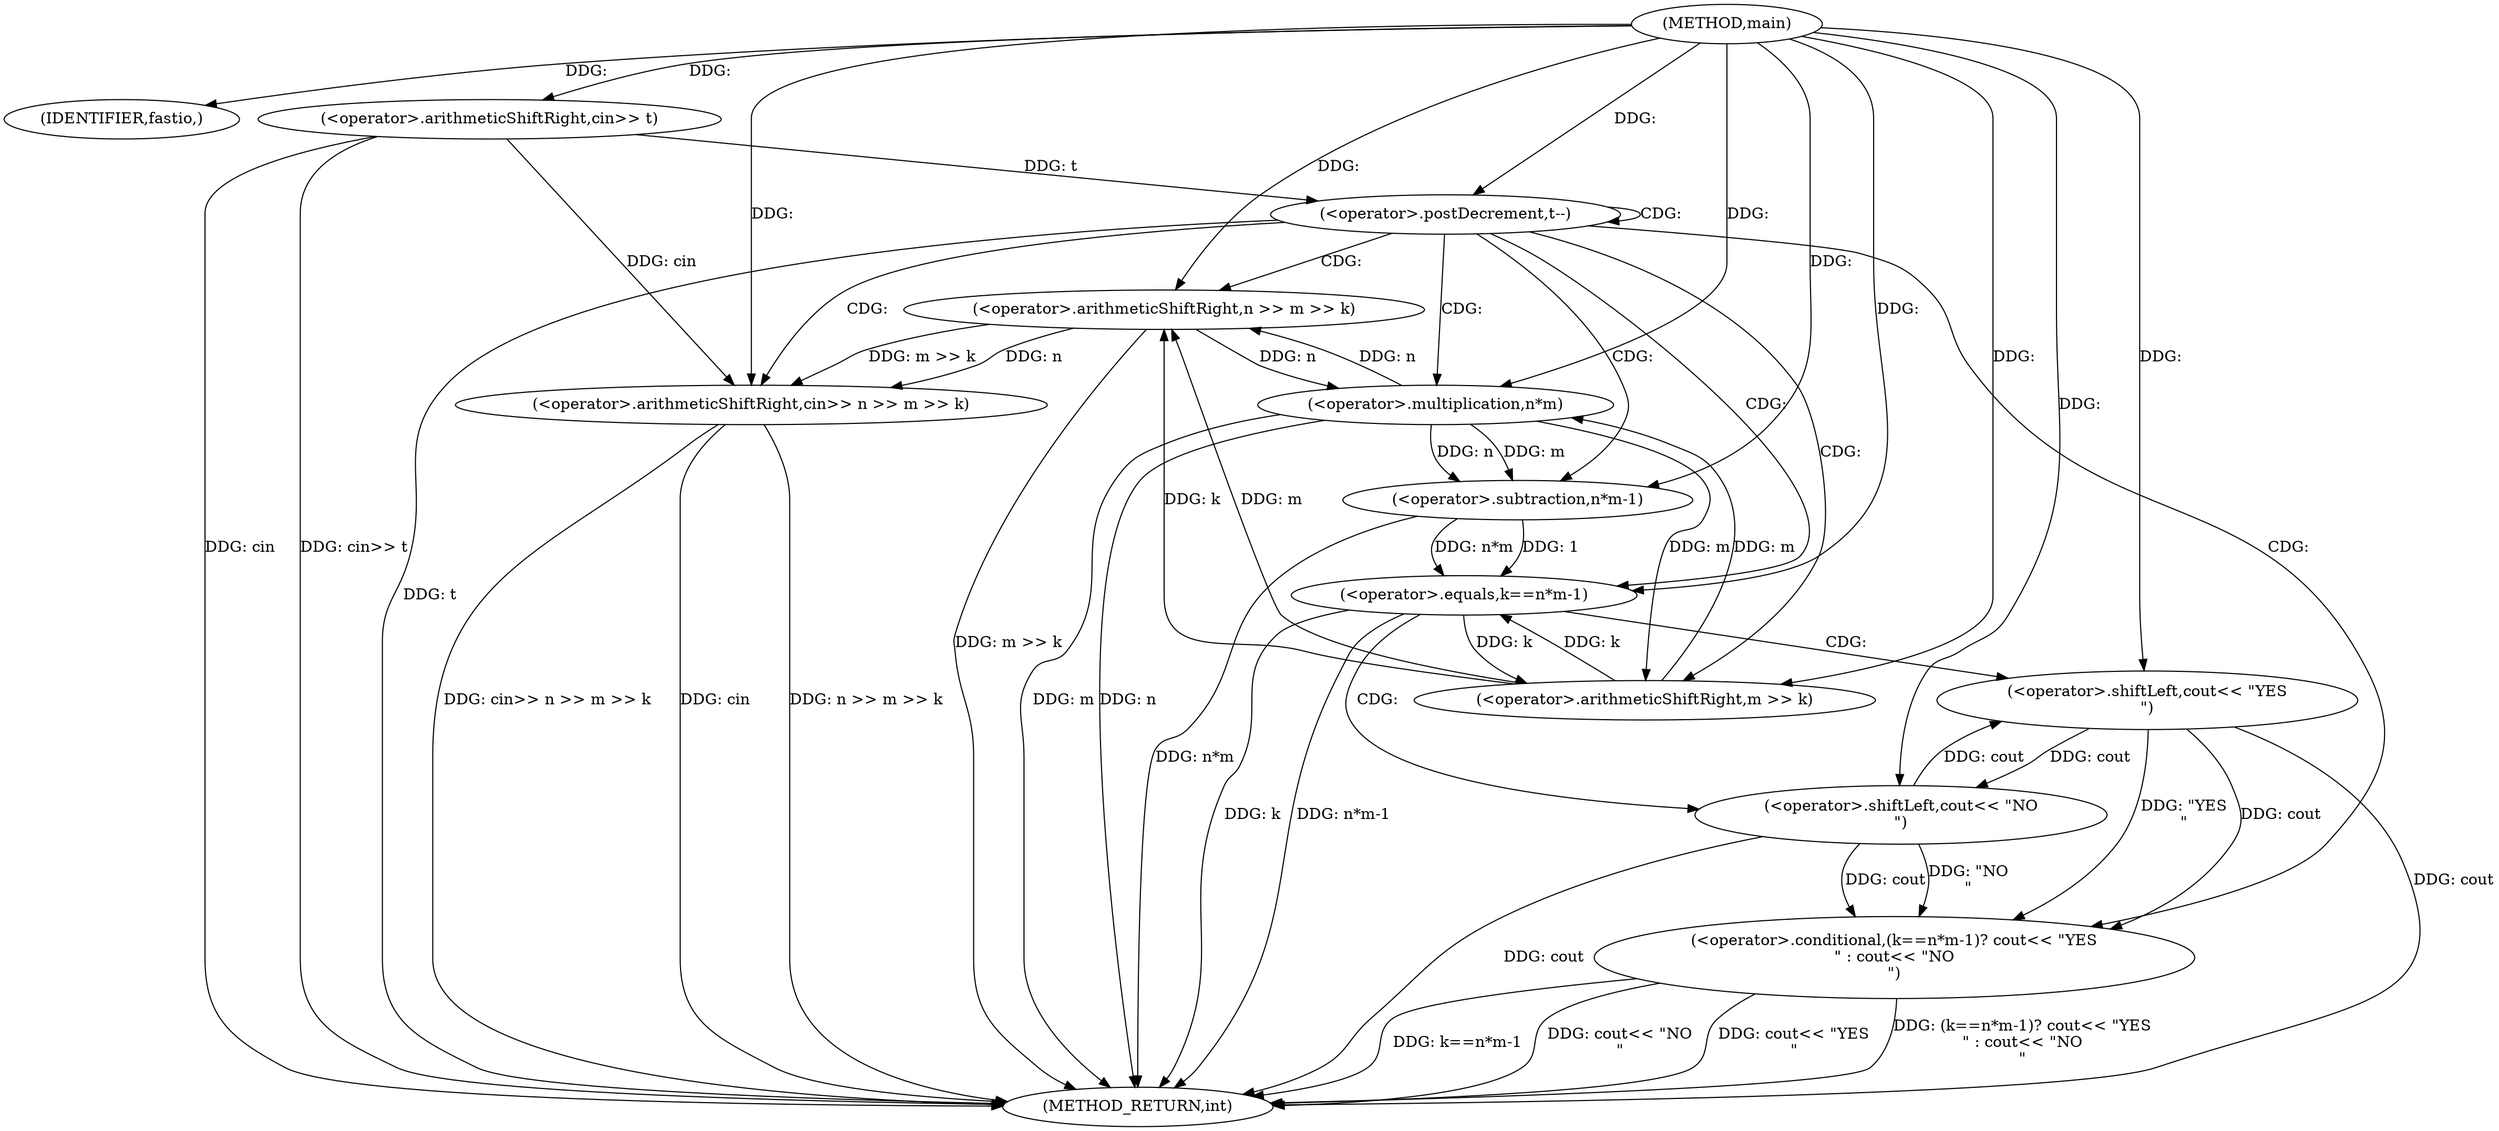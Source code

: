 digraph "main" {  
"1000101" [label = "(METHOD,main)" ]
"1000132" [label = "(METHOD_RETURN,int)" ]
"1000103" [label = "(IDENTIFIER,fastio,)" ]
"1000104" [label = "(<operator>.arithmeticShiftRight,cin>> t)" ]
"1000108" [label = "(<operator>.postDecrement,t--)" ]
"1000111" [label = "(<operator>.arithmeticShiftRight,cin>> n >> m >> k)" ]
"1000118" [label = "(<operator>.conditional,(k==n*m-1)? cout<< \"YES\n\" : cout<< \"NO\n\")" ]
"1000113" [label = "(<operator>.arithmeticShiftRight,n >> m >> k)" ]
"1000119" [label = "(<operator>.equals,k==n*m-1)" ]
"1000126" [label = "(<operator>.shiftLeft,cout<< \"YES\n\")" ]
"1000129" [label = "(<operator>.shiftLeft,cout<< \"NO\n\")" ]
"1000115" [label = "(<operator>.arithmeticShiftRight,m >> k)" ]
"1000121" [label = "(<operator>.subtraction,n*m-1)" ]
"1000122" [label = "(<operator>.multiplication,n*m)" ]
  "1000104" -> "1000132"  [ label = "DDG: cin"] 
  "1000104" -> "1000132"  [ label = "DDG: cin>> t"] 
  "1000108" -> "1000132"  [ label = "DDG: t"] 
  "1000111" -> "1000132"  [ label = "DDG: cin"] 
  "1000113" -> "1000132"  [ label = "DDG: m >> k"] 
  "1000111" -> "1000132"  [ label = "DDG: n >> m >> k"] 
  "1000111" -> "1000132"  [ label = "DDG: cin>> n >> m >> k"] 
  "1000119" -> "1000132"  [ label = "DDG: k"] 
  "1000122" -> "1000132"  [ label = "DDG: n"] 
  "1000122" -> "1000132"  [ label = "DDG: m"] 
  "1000121" -> "1000132"  [ label = "DDG: n*m"] 
  "1000119" -> "1000132"  [ label = "DDG: n*m-1"] 
  "1000118" -> "1000132"  [ label = "DDG: k==n*m-1"] 
  "1000129" -> "1000132"  [ label = "DDG: cout"] 
  "1000118" -> "1000132"  [ label = "DDG: cout<< \"NO\n\""] 
  "1000126" -> "1000132"  [ label = "DDG: cout"] 
  "1000118" -> "1000132"  [ label = "DDG: cout<< \"YES\n\""] 
  "1000118" -> "1000132"  [ label = "DDG: (k==n*m-1)? cout<< \"YES\n\" : cout<< \"NO\n\""] 
  "1000101" -> "1000103"  [ label = "DDG: "] 
  "1000101" -> "1000104"  [ label = "DDG: "] 
  "1000104" -> "1000108"  [ label = "DDG: t"] 
  "1000101" -> "1000108"  [ label = "DDG: "] 
  "1000129" -> "1000118"  [ label = "DDG: cout"] 
  "1000129" -> "1000118"  [ label = "DDG: \"NO\n\""] 
  "1000126" -> "1000118"  [ label = "DDG: \"YES\n\""] 
  "1000126" -> "1000118"  [ label = "DDG: cout"] 
  "1000104" -> "1000111"  [ label = "DDG: cin"] 
  "1000101" -> "1000111"  [ label = "DDG: "] 
  "1000113" -> "1000111"  [ label = "DDG: m >> k"] 
  "1000113" -> "1000111"  [ label = "DDG: n"] 
  "1000122" -> "1000113"  [ label = "DDG: n"] 
  "1000101" -> "1000113"  [ label = "DDG: "] 
  "1000115" -> "1000113"  [ label = "DDG: k"] 
  "1000115" -> "1000113"  [ label = "DDG: m"] 
  "1000115" -> "1000119"  [ label = "DDG: k"] 
  "1000101" -> "1000119"  [ label = "DDG: "] 
  "1000121" -> "1000119"  [ label = "DDG: 1"] 
  "1000121" -> "1000119"  [ label = "DDG: n*m"] 
  "1000129" -> "1000126"  [ label = "DDG: cout"] 
  "1000101" -> "1000126"  [ label = "DDG: "] 
  "1000126" -> "1000129"  [ label = "DDG: cout"] 
  "1000101" -> "1000129"  [ label = "DDG: "] 
  "1000122" -> "1000115"  [ label = "DDG: m"] 
  "1000101" -> "1000115"  [ label = "DDG: "] 
  "1000119" -> "1000115"  [ label = "DDG: k"] 
  "1000122" -> "1000121"  [ label = "DDG: n"] 
  "1000122" -> "1000121"  [ label = "DDG: m"] 
  "1000101" -> "1000121"  [ label = "DDG: "] 
  "1000113" -> "1000122"  [ label = "DDG: n"] 
  "1000101" -> "1000122"  [ label = "DDG: "] 
  "1000115" -> "1000122"  [ label = "DDG: m"] 
  "1000108" -> "1000121"  [ label = "CDG: "] 
  "1000108" -> "1000108"  [ label = "CDG: "] 
  "1000108" -> "1000119"  [ label = "CDG: "] 
  "1000108" -> "1000115"  [ label = "CDG: "] 
  "1000108" -> "1000113"  [ label = "CDG: "] 
  "1000108" -> "1000118"  [ label = "CDG: "] 
  "1000108" -> "1000111"  [ label = "CDG: "] 
  "1000108" -> "1000122"  [ label = "CDG: "] 
  "1000119" -> "1000129"  [ label = "CDG: "] 
  "1000119" -> "1000126"  [ label = "CDG: "] 
}
